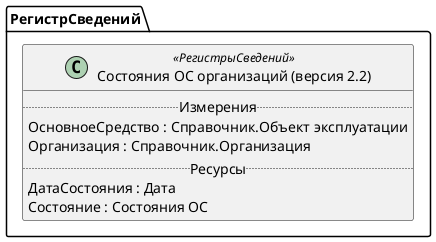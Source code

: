﻿@startuml СостоянияОСОрганизаций
'!include templates.wsd
'..\include templates.wsd
class РегистрСведений.СостоянияОСОрганизаций as "Состояния ОС организаций (версия 2.2)" <<РегистрыСведений>>
{
..Измерения..
ОсновноеСредство : Справочник.Объект эксплуатации
Организация : Справочник.Организация
..Ресурсы..
ДатаСостояния : Дата
Состояние : Состояния ОС
}
@enduml
